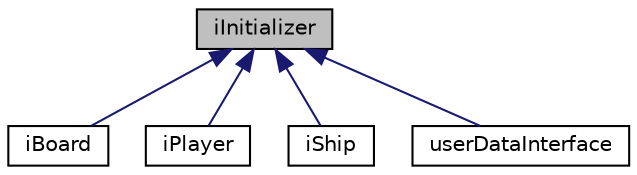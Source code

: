 digraph "iInitializer"
{
 // LATEX_PDF_SIZE
  edge [fontname="Helvetica",fontsize="10",labelfontname="Helvetica",labelfontsize="10"];
  node [fontname="Helvetica",fontsize="10",shape=record];
  Node1 [label="iInitializer",height=0.2,width=0.4,color="black", fillcolor="grey75", style="filled", fontcolor="black",tooltip=" "];
  Node1 -> Node2 [dir="back",color="midnightblue",fontsize="10",style="solid",fontname="Helvetica"];
  Node2 [label="iBoard",height=0.2,width=0.4,color="black", fillcolor="white", style="filled",URL="$structi_board.html",tooltip=" "];
  Node1 -> Node3 [dir="back",color="midnightblue",fontsize="10",style="solid",fontname="Helvetica"];
  Node3 [label="iPlayer",height=0.2,width=0.4,color="black", fillcolor="white", style="filled",URL="$structi_player.html",tooltip=" "];
  Node1 -> Node4 [dir="back",color="midnightblue",fontsize="10",style="solid",fontname="Helvetica"];
  Node4 [label="iShip",height=0.2,width=0.4,color="black", fillcolor="white", style="filled",URL="$structi_ship.html",tooltip=" "];
  Node1 -> Node5 [dir="back",color="midnightblue",fontsize="10",style="solid",fontname="Helvetica"];
  Node5 [label="userDataInterface",height=0.2,width=0.4,color="black", fillcolor="white", style="filled",URL="$structuser_data_interface.html",tooltip=" "];
}
